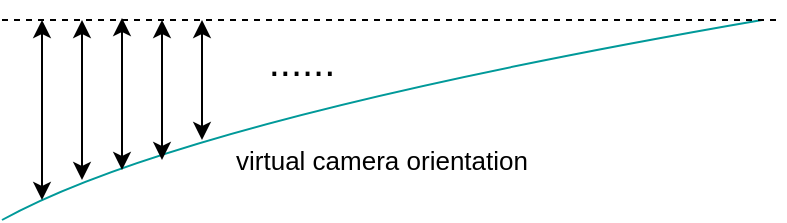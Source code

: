 <mxfile version="12.1.0" type="device" pages="1"><diagram id="zJ9MtREcv7M7cpNs-XSB" name="Page-1"><mxGraphModel dx="1072" dy="792" grid="1" gridSize="10" guides="1" tooltips="1" connect="1" arrows="1" fold="1" page="1" pageScale="1" pageWidth="827" pageHeight="1169" math="0" shadow="0"><root><mxCell id="0"/><mxCell id="1" parent="0"/><mxCell id="jO0P0qaxpcj7Ea3RnrIb-1" value="" style="curved=1;endArrow=none;html=1;endFill=0;strokeColor=#009999;" edge="1" parent="1"><mxGeometry width="50" height="50" relative="1" as="geometry"><mxPoint x="110" y="190" as="sourcePoint"/><mxPoint x="490" y="90" as="targetPoint"/><Array as="points"><mxPoint x="200" y="140"/></Array></mxGeometry></mxCell><mxCell id="jO0P0qaxpcj7Ea3RnrIb-2" value="" style="endArrow=none;html=1;dashed=1;" edge="1" parent="1"><mxGeometry width="50" height="50" relative="1" as="geometry"><mxPoint x="110" y="90" as="sourcePoint"/><mxPoint x="500" y="90" as="targetPoint"/></mxGeometry></mxCell><mxCell id="jO0P0qaxpcj7Ea3RnrIb-3" value="" style="endArrow=classic;startArrow=classic;html=1;" edge="1" parent="1"><mxGeometry width="50" height="50" relative="1" as="geometry"><mxPoint x="130" y="180" as="sourcePoint"/><mxPoint x="130" y="90" as="targetPoint"/></mxGeometry></mxCell><mxCell id="jO0P0qaxpcj7Ea3RnrIb-4" value="" style="endArrow=classic;startArrow=classic;html=1;" edge="1" parent="1"><mxGeometry width="50" height="50" relative="1" as="geometry"><mxPoint x="150" y="170" as="sourcePoint"/><mxPoint x="150" y="90" as="targetPoint"/></mxGeometry></mxCell><mxCell id="jO0P0qaxpcj7Ea3RnrIb-5" value="" style="endArrow=classic;startArrow=classic;html=1;arcSize=20;" edge="1" parent="1"><mxGeometry width="50" height="50" relative="1" as="geometry"><mxPoint x="170" y="165" as="sourcePoint"/><mxPoint x="170" y="89" as="targetPoint"/></mxGeometry></mxCell><mxCell id="jO0P0qaxpcj7Ea3RnrIb-6" value="" style="endArrow=classic;startArrow=classic;html=1;" edge="1" parent="1"><mxGeometry width="50" height="50" relative="1" as="geometry"><mxPoint x="190" y="160" as="sourcePoint"/><mxPoint x="190" y="90" as="targetPoint"/></mxGeometry></mxCell><mxCell id="jO0P0qaxpcj7Ea3RnrIb-8" value="" style="endArrow=classic;startArrow=classic;html=1;" edge="1" parent="1"><mxGeometry width="50" height="50" relative="1" as="geometry"><mxPoint x="210" y="150" as="sourcePoint"/><mxPoint x="210" y="90" as="targetPoint"/></mxGeometry></mxCell><mxCell id="jO0P0qaxpcj7Ea3RnrIb-9" value="......" style="text;html=1;strokeColor=none;fillColor=none;align=center;verticalAlign=middle;whiteSpace=wrap;rounded=0;fontSize=20;" vertex="1" parent="1"><mxGeometry x="230" y="100" width="60" height="20" as="geometry"/></mxCell><mxCell id="jO0P0qaxpcj7Ea3RnrIb-10" value="virtual camera orientation" style="text;html=1;strokeColor=none;fillColor=none;align=center;verticalAlign=middle;whiteSpace=wrap;rounded=0;fontSize=13;" vertex="1" parent="1"><mxGeometry x="170" y="150" width="260" height="20" as="geometry"/></mxCell></root></mxGraphModel></diagram></mxfile>